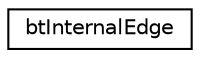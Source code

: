 digraph "Graphical Class Hierarchy"
{
  edge [fontname="Helvetica",fontsize="10",labelfontname="Helvetica",labelfontsize="10"];
  node [fontname="Helvetica",fontsize="10",shape=record];
  rankdir="LR";
  Node1 [label="btInternalEdge",height=0.2,width=0.4,color="black", fillcolor="white", style="filled",URL="$structbt_internal_edge.html"];
}

